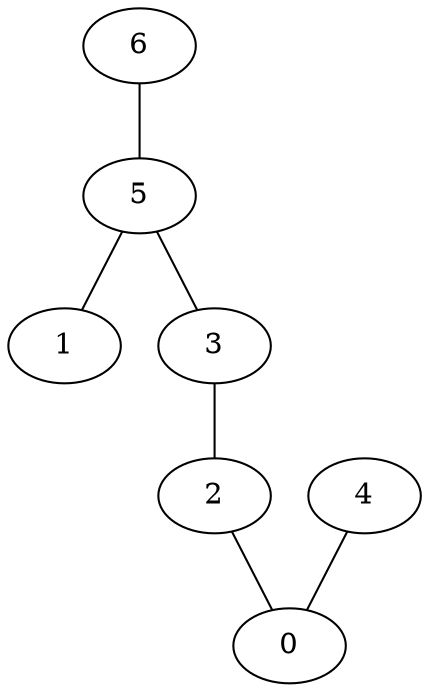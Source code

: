 graph {
    0 [ label = "0" ]
    1 [ label = "1" ]
    2 [ label = "2" ]
    3 [ label = "3" ]
    4 [ label = "4" ]
    5 [ label = "5" ]
    6 [ label = "6" ]
    3 -- 2 [ ]
    4 -- 0 [ ]
    5 -- 1 [ ]
    6 -- 5 [ ]
    2 -- 0 [ ]
    5 -- 3 [ ]
}
